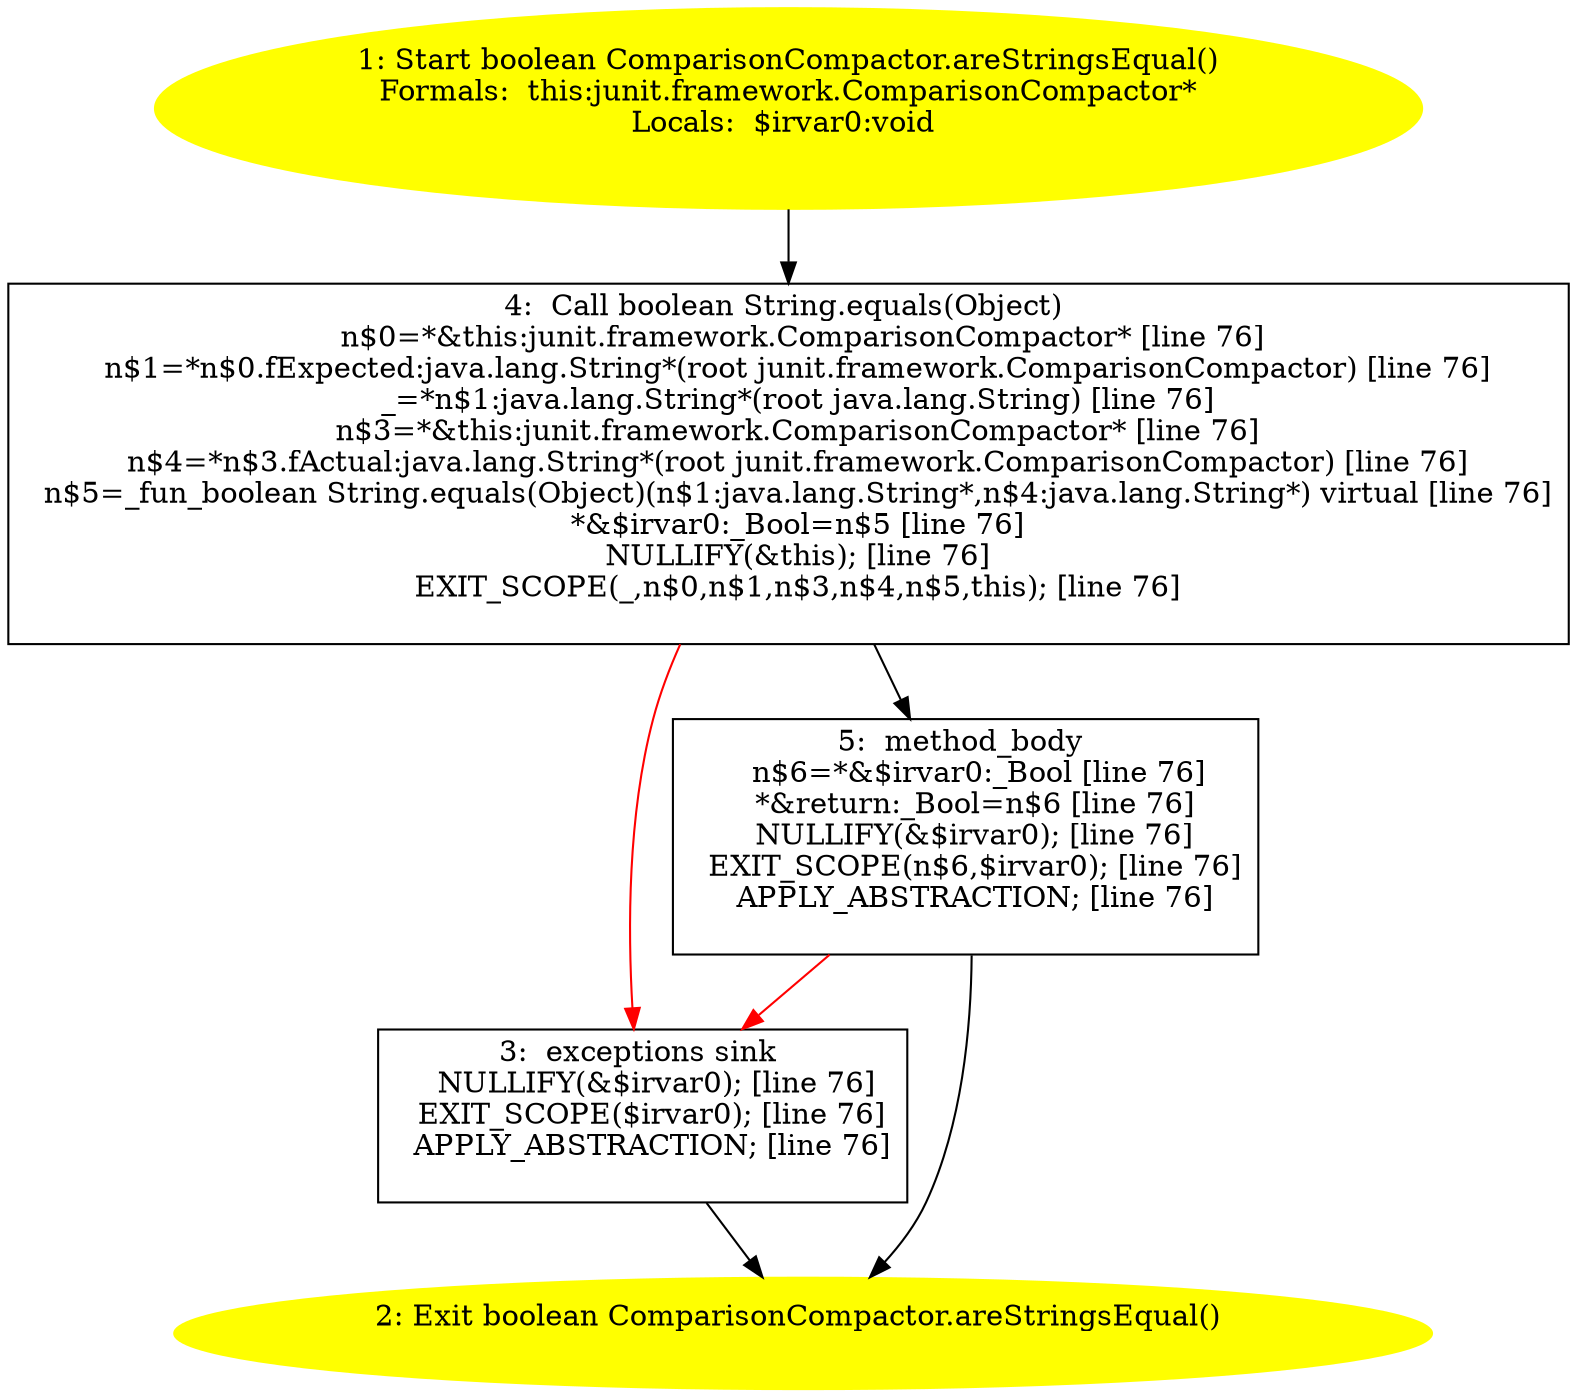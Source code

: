 /* @generated */
digraph cfg {
"junit.framework.ComparisonCompactor.areStringsEqual():boolean.a4b04e48c551a97c1fbc4616b667f588_1" [label="1: Start boolean ComparisonCompactor.areStringsEqual()\nFormals:  this:junit.framework.ComparisonCompactor*\nLocals:  $irvar0:void \n  " color=yellow style=filled]
	

	 "junit.framework.ComparisonCompactor.areStringsEqual():boolean.a4b04e48c551a97c1fbc4616b667f588_1" -> "junit.framework.ComparisonCompactor.areStringsEqual():boolean.a4b04e48c551a97c1fbc4616b667f588_4" ;
"junit.framework.ComparisonCompactor.areStringsEqual():boolean.a4b04e48c551a97c1fbc4616b667f588_2" [label="2: Exit boolean ComparisonCompactor.areStringsEqual() \n  " color=yellow style=filled]
	

"junit.framework.ComparisonCompactor.areStringsEqual():boolean.a4b04e48c551a97c1fbc4616b667f588_3" [label="3:  exceptions sink \n   NULLIFY(&$irvar0); [line 76]\n  EXIT_SCOPE($irvar0); [line 76]\n  APPLY_ABSTRACTION; [line 76]\n " shape="box"]
	

	 "junit.framework.ComparisonCompactor.areStringsEqual():boolean.a4b04e48c551a97c1fbc4616b667f588_3" -> "junit.framework.ComparisonCompactor.areStringsEqual():boolean.a4b04e48c551a97c1fbc4616b667f588_2" ;
"junit.framework.ComparisonCompactor.areStringsEqual():boolean.a4b04e48c551a97c1fbc4616b667f588_4" [label="4:  Call boolean String.equals(Object) \n   n$0=*&this:junit.framework.ComparisonCompactor* [line 76]\n  n$1=*n$0.fExpected:java.lang.String*(root junit.framework.ComparisonCompactor) [line 76]\n  _=*n$1:java.lang.String*(root java.lang.String) [line 76]\n  n$3=*&this:junit.framework.ComparisonCompactor* [line 76]\n  n$4=*n$3.fActual:java.lang.String*(root junit.framework.ComparisonCompactor) [line 76]\n  n$5=_fun_boolean String.equals(Object)(n$1:java.lang.String*,n$4:java.lang.String*) virtual [line 76]\n  *&$irvar0:_Bool=n$5 [line 76]\n  NULLIFY(&this); [line 76]\n  EXIT_SCOPE(_,n$0,n$1,n$3,n$4,n$5,this); [line 76]\n " shape="box"]
	

	 "junit.framework.ComparisonCompactor.areStringsEqual():boolean.a4b04e48c551a97c1fbc4616b667f588_4" -> "junit.framework.ComparisonCompactor.areStringsEqual():boolean.a4b04e48c551a97c1fbc4616b667f588_5" ;
	 "junit.framework.ComparisonCompactor.areStringsEqual():boolean.a4b04e48c551a97c1fbc4616b667f588_4" -> "junit.framework.ComparisonCompactor.areStringsEqual():boolean.a4b04e48c551a97c1fbc4616b667f588_3" [color="red" ];
"junit.framework.ComparisonCompactor.areStringsEqual():boolean.a4b04e48c551a97c1fbc4616b667f588_5" [label="5:  method_body \n   n$6=*&$irvar0:_Bool [line 76]\n  *&return:_Bool=n$6 [line 76]\n  NULLIFY(&$irvar0); [line 76]\n  EXIT_SCOPE(n$6,$irvar0); [line 76]\n  APPLY_ABSTRACTION; [line 76]\n " shape="box"]
	

	 "junit.framework.ComparisonCompactor.areStringsEqual():boolean.a4b04e48c551a97c1fbc4616b667f588_5" -> "junit.framework.ComparisonCompactor.areStringsEqual():boolean.a4b04e48c551a97c1fbc4616b667f588_2" ;
	 "junit.framework.ComparisonCompactor.areStringsEqual():boolean.a4b04e48c551a97c1fbc4616b667f588_5" -> "junit.framework.ComparisonCompactor.areStringsEqual():boolean.a4b04e48c551a97c1fbc4616b667f588_3" [color="red" ];
}
